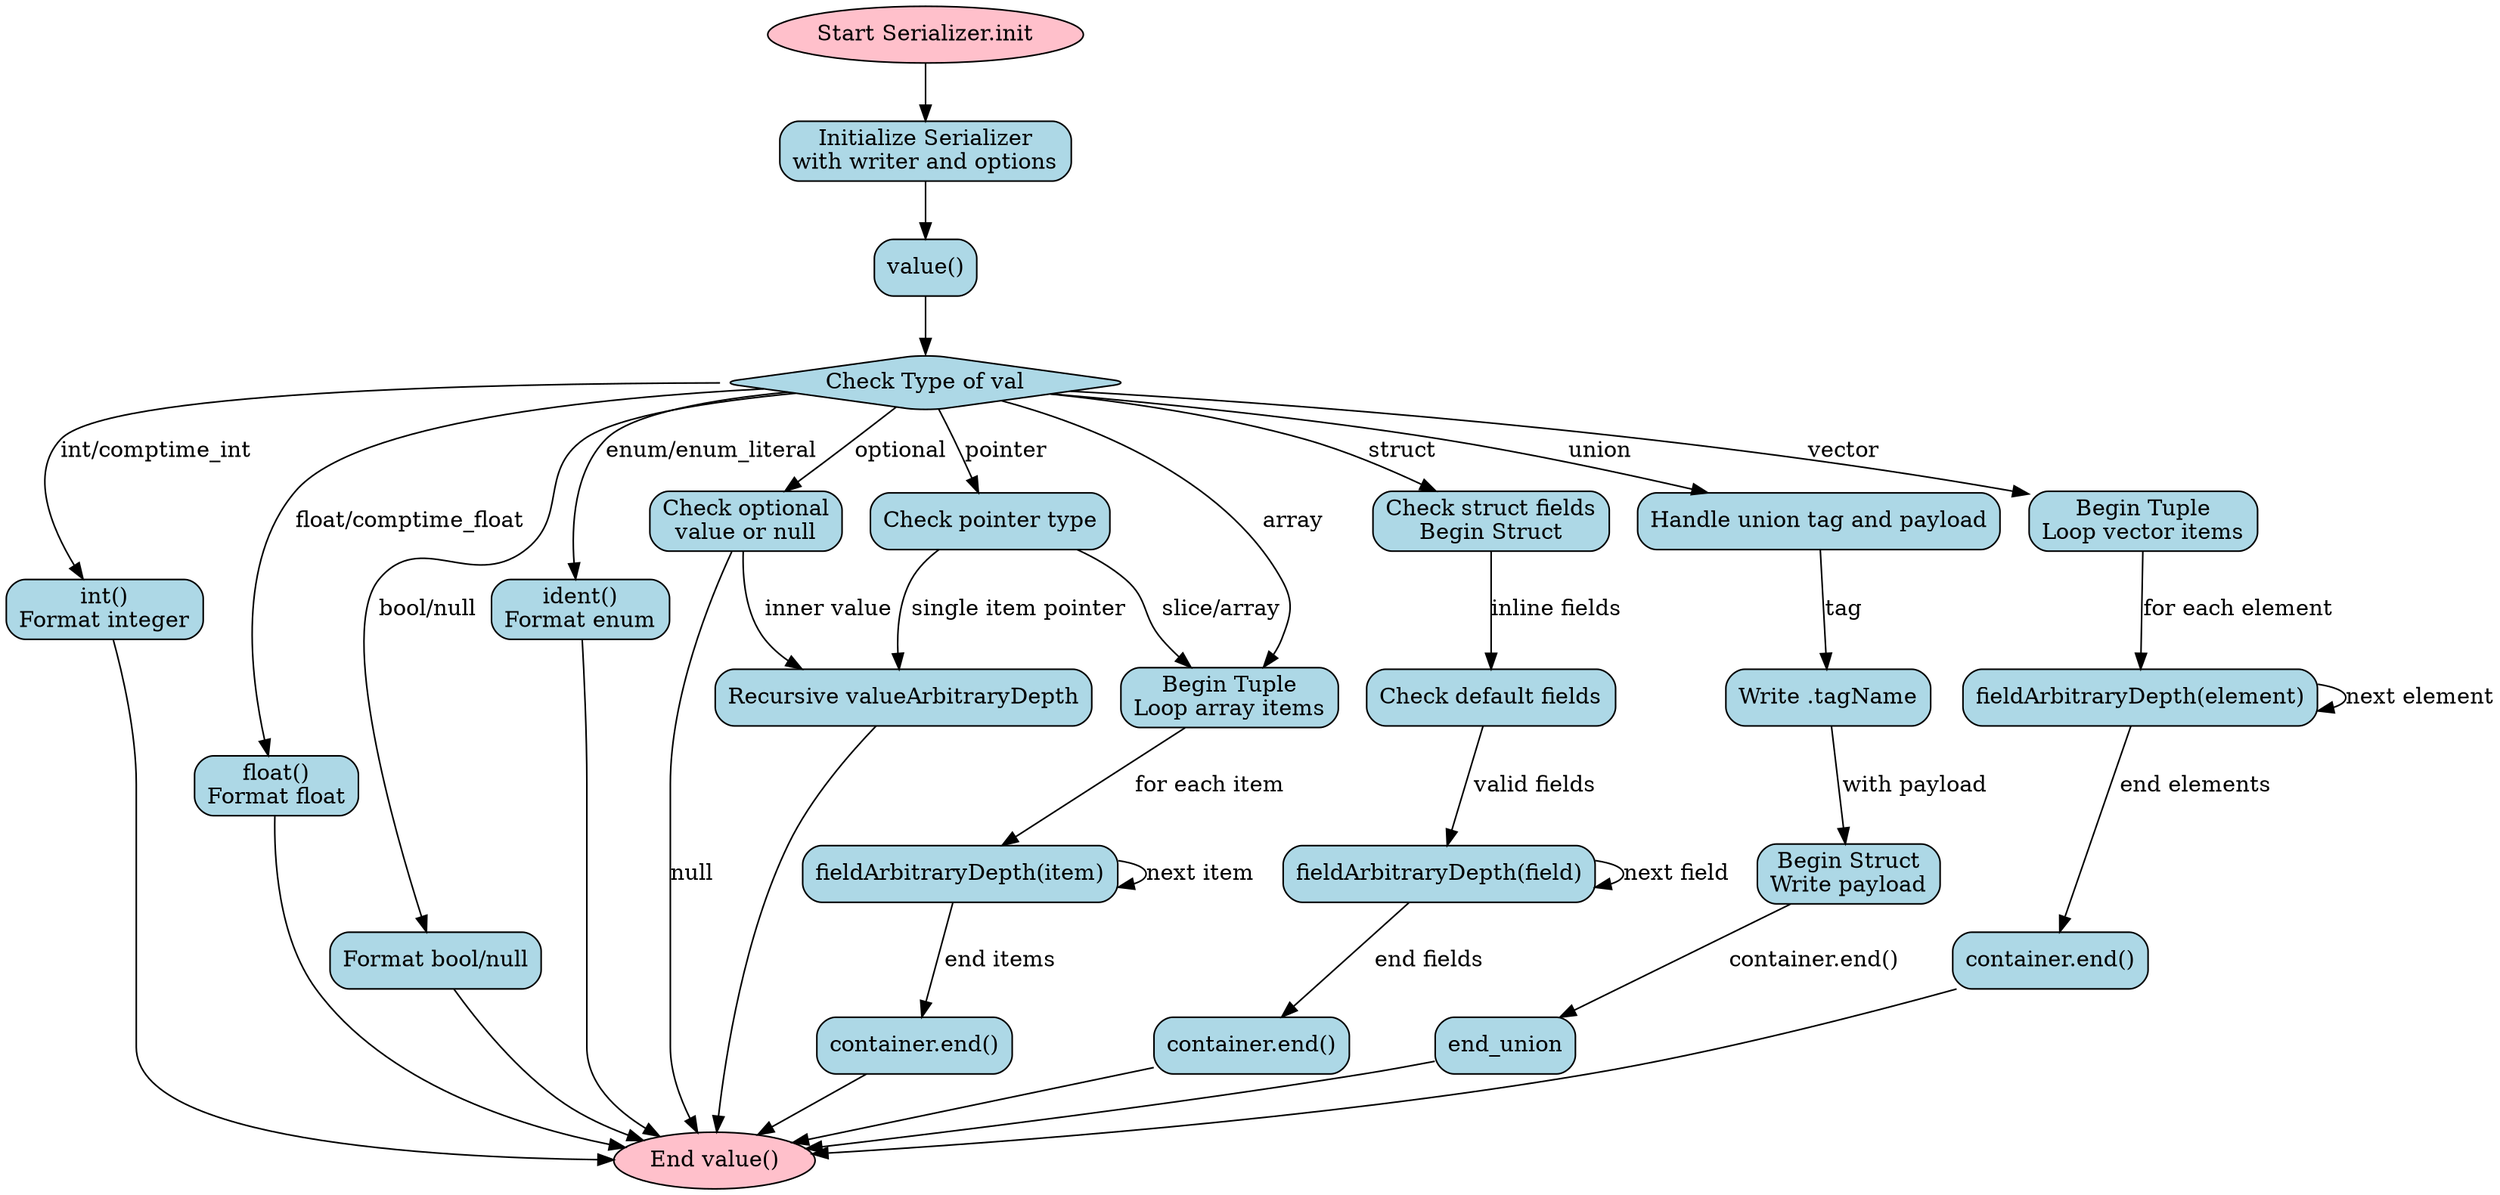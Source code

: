 
digraph SerializerFlow {
    rankdir=TB;
    node [shape=rectangle, style="rounded,filled", fillcolor=lightblue];

    start [label="Start Serializer.init", shape=ellipse, fillcolor=pink];
    init [label="Initialize Serializer\nwith writer and options"];
    value [label="value()"];
    type_check [label="Check Type of val", shape=diamond];
    handle_int [label="int()\nFormat integer"];
    handle_float [label="float()\nFormat float"];
    handle_bool_null [label="Format bool/null"];
    handle_enum [label="ident()\nFormat enum"];
    handle_pointer [label="Check pointer type"];
    handle_array [label="Begin Tuple\nLoop array items"];
    handle_struct [label="Check struct fields\nBegin Struct"];
    handle_union [label="Handle union tag and payload"];
    handle_optional [label="Check optional\nvalue or null"];
    handle_vector [label="Begin Tuple\nLoop vector items"];
    end_value [label="End value()", shape=ellipse, fillcolor=pink];

    start -> init;
    init -> value;

    value -> type_check;

    type_check -> handle_int [label="int/comptime_int"];
    type_check -> handle_float [label="float/comptime_float"];
    type_check -> handle_bool_null [label="bool/null"];
    type_check -> handle_enum [label="enum/enum_literal"];
    type_check -> handle_pointer [label="pointer"];
    type_check -> handle_array [label="array"];
    type_check -> handle_struct [label="struct"];
    type_check -> handle_union [label="union"];
    type_check -> handle_optional [label="optional"];
    type_check -> handle_vector [label="vector"];

    handle_pointer -> handle_array [label="slice/array"];
    handle_pointer -> handle_value [label="single item pointer"];

    handle_array -> loop_array [label="for each item"];
    loop_array [label="fieldArbitraryDepth(item)"];
    loop_array -> loop_array [label="next item"];
    loop_array -> end_array [label="end items"];
    end_array [label="container.end()"];
    end_array -> end_value;

    handle_struct -> check_fields [label="inline fields"];
    check_fields [label="Check default fields"];
    check_fields -> loop_struct [label="valid fields"];
    loop_struct [label="fieldArbitraryDepth(field)"];
    loop_struct -> loop_struct [label="next field"];
    loop_struct -> end_struct [label="end fields"];
    end_struct [label="container.end()"];
    end_struct -> end_value;

    handle_union -> write_tag [label="tag"];
    write_tag [label="Write .tagName"];
    write_tag -> handle_payload [label="with payload"];
    handle_payload [label="Begin Struct\nWrite payload"];
    handle_payload -> end_union [label="container.end()"];
    end_union -> end_value;

    handle_optional -> end_value [label="null"];
    handle_optional -> handle_value [label="inner value"];

    handle_vector -> loop_vector [label="for each element"];
    loop_vector [label="fieldArbitraryDepth(element)"];
    loop_vector -> loop_vector [label="next element"];
    loop_vector -> end_vector [label="end elements"];
    end_vector [label="container.end()"];
    end_vector -> end_value;

    handle_int -> end_value;
    handle_float -> end_value;
    handle_bool_null -> end_value;
    handle_enum -> end_value;
    handle_value [label="Recursive valueArbitraryDepth"];
    handle_value -> end_value;
}
